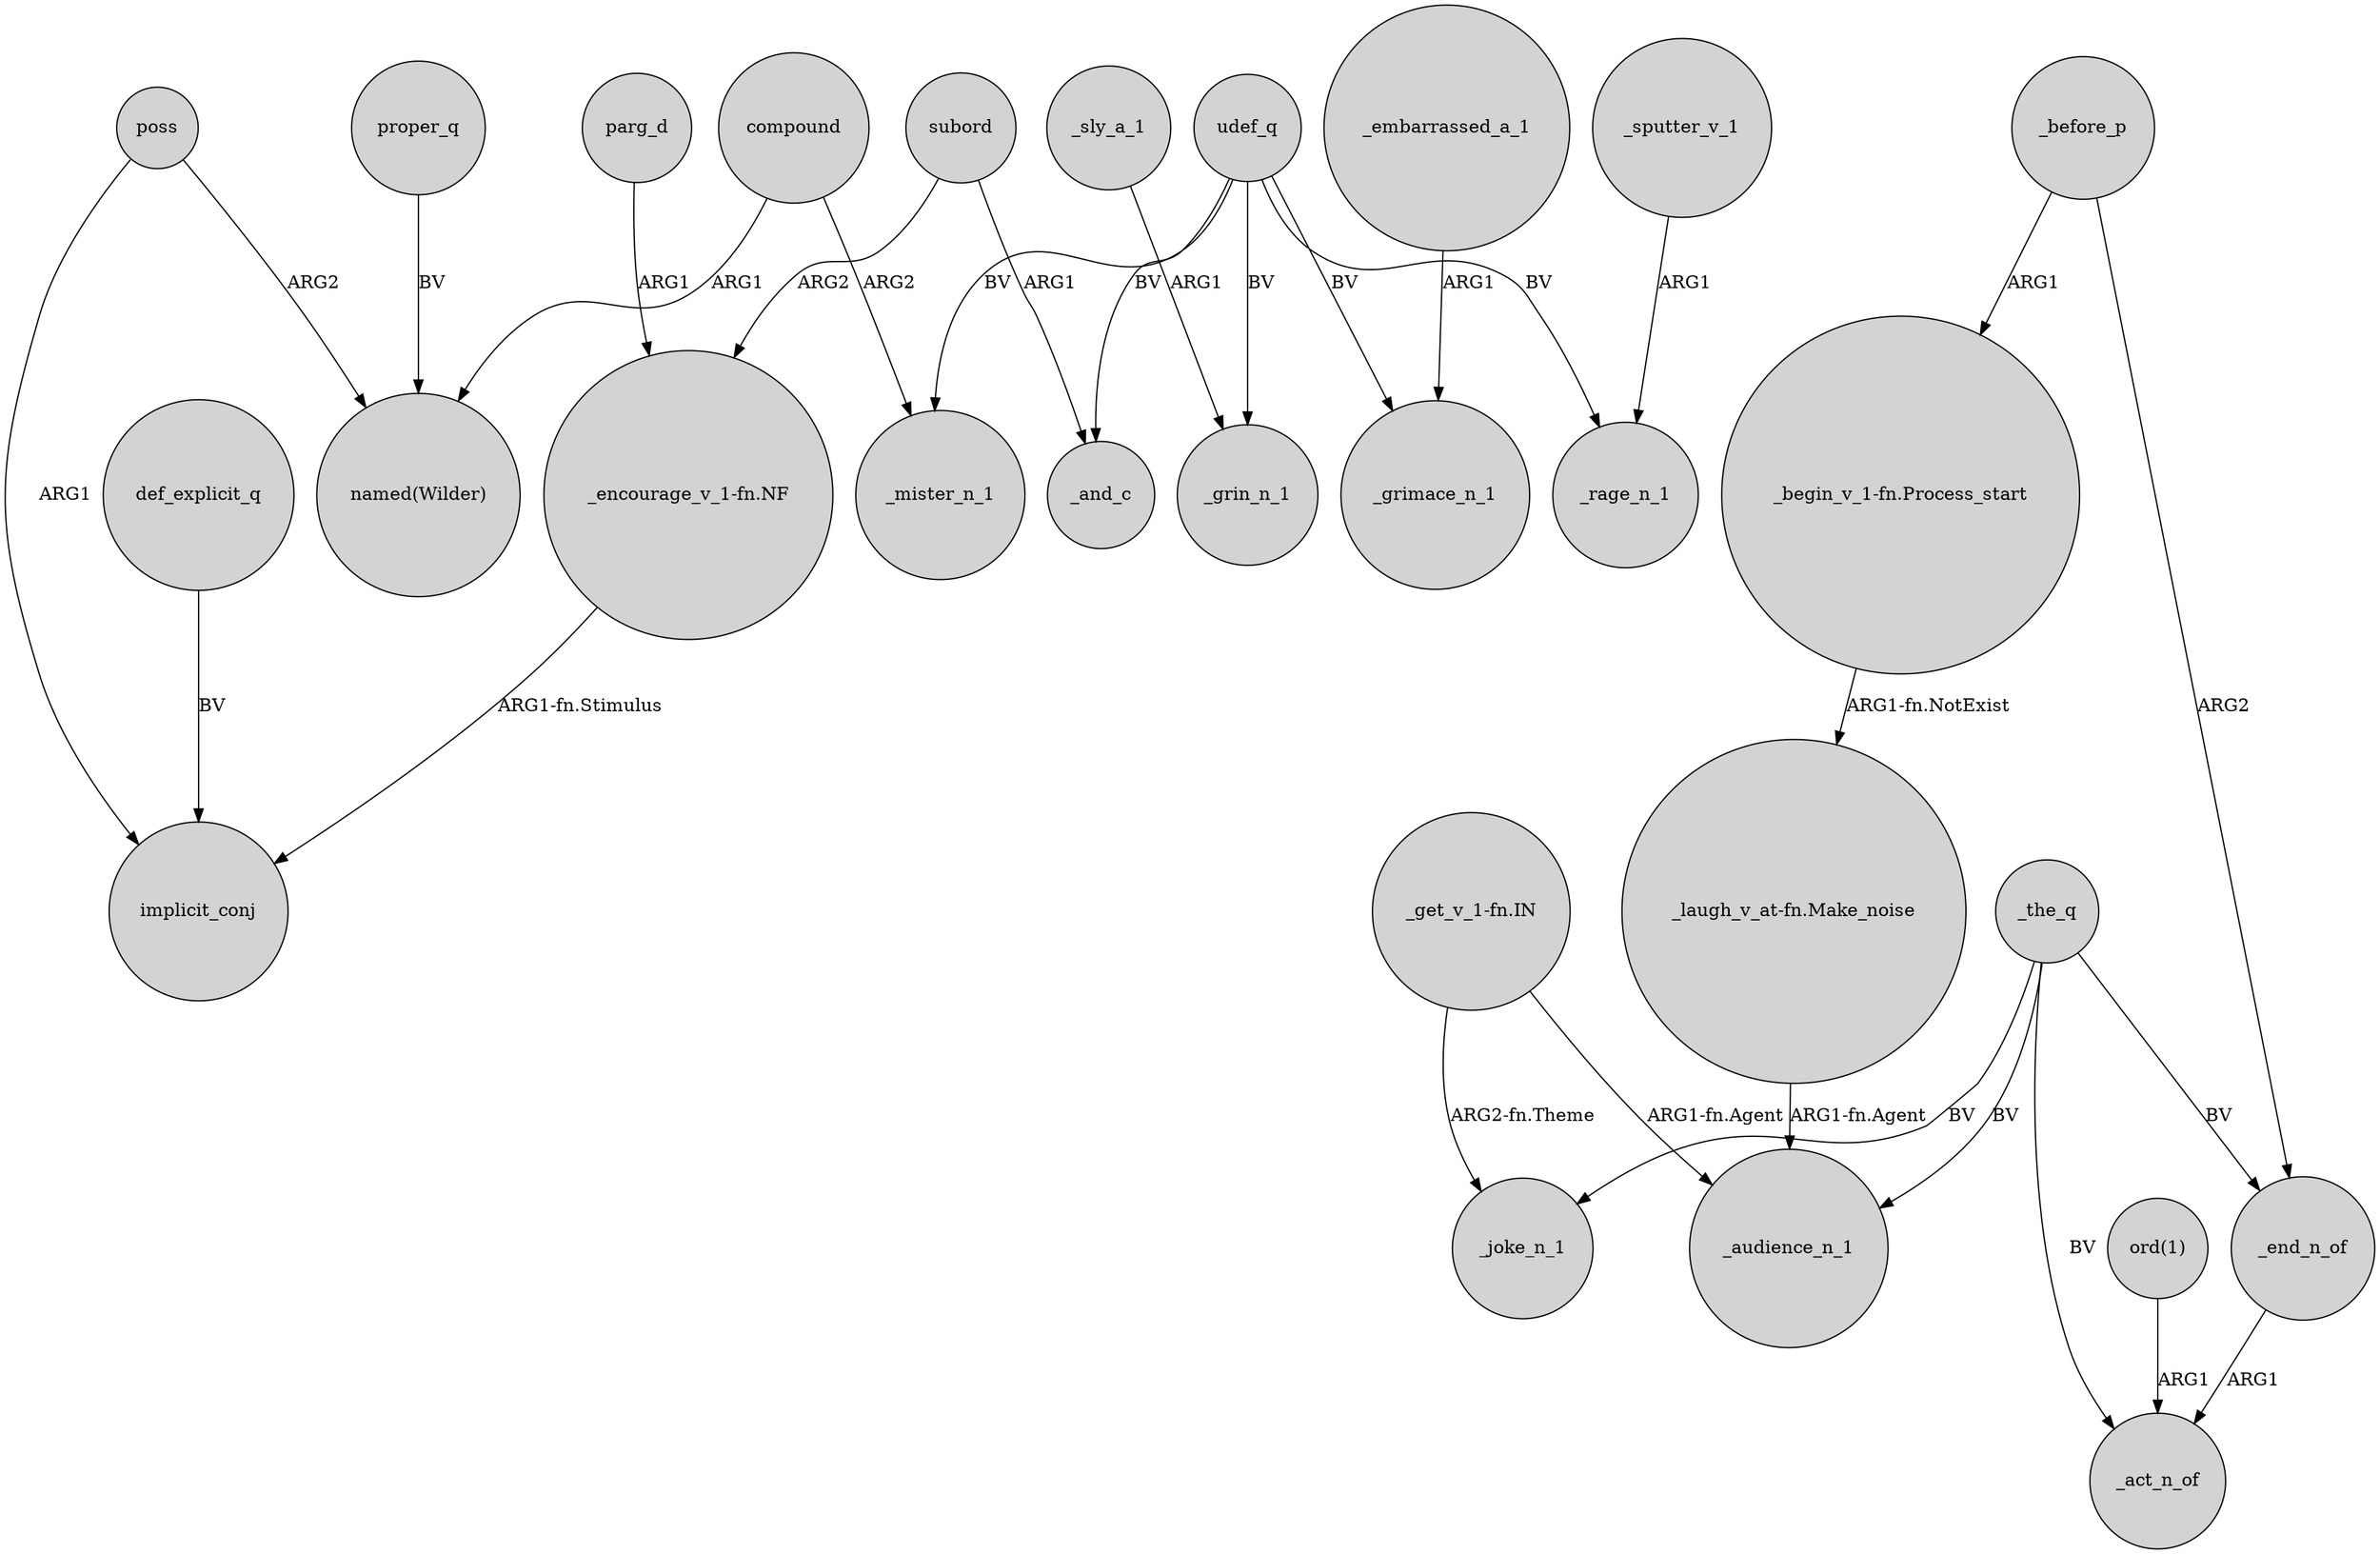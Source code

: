 digraph {
	node [shape=circle style=filled]
	subord -> "_encourage_v_1-fn.NF" [label=ARG2]
	"_get_v_1-fn.IN" -> _joke_n_1 [label="ARG2-fn.Theme"]
	_the_q -> _end_n_of [label=BV]
	compound -> _mister_n_1 [label=ARG2]
	_the_q -> _act_n_of [label=BV]
	udef_q -> _mister_n_1 [label=BV]
	def_explicit_q -> implicit_conj [label=BV]
	_before_p -> "_begin_v_1-fn.Process_start" [label=ARG1]
	"_get_v_1-fn.IN" -> _audience_n_1 [label="ARG1-fn.Agent"]
	udef_q -> _grin_n_1 [label=BV]
	compound -> "named(Wilder)" [label=ARG1]
	_sly_a_1 -> _grin_n_1 [label=ARG1]
	"_laugh_v_at-fn.Make_noise" -> _audience_n_1 [label="ARG1-fn.Agent"]
	subord -> _and_c [label=ARG1]
	poss -> "named(Wilder)" [label=ARG2]
	_end_n_of -> _act_n_of [label=ARG1]
	_the_q -> _joke_n_1 [label=BV]
	udef_q -> _grimace_n_1 [label=BV]
	parg_d -> "_encourage_v_1-fn.NF" [label=ARG1]
	_sputter_v_1 -> _rage_n_1 [label=ARG1]
	"_begin_v_1-fn.Process_start" -> "_laugh_v_at-fn.Make_noise" [label="ARG1-fn.NotExist"]
	proper_q -> "named(Wilder)" [label=BV]
	_before_p -> _end_n_of [label=ARG2]
	"_encourage_v_1-fn.NF" -> implicit_conj [label="ARG1-fn.Stimulus"]
	_embarrassed_a_1 -> _grimace_n_1 [label=ARG1]
	"ord(1)" -> _act_n_of [label=ARG1]
	poss -> implicit_conj [label=ARG1]
	_the_q -> _audience_n_1 [label=BV]
	udef_q -> _rage_n_1 [label=BV]
	udef_q -> _and_c [label=BV]
}
